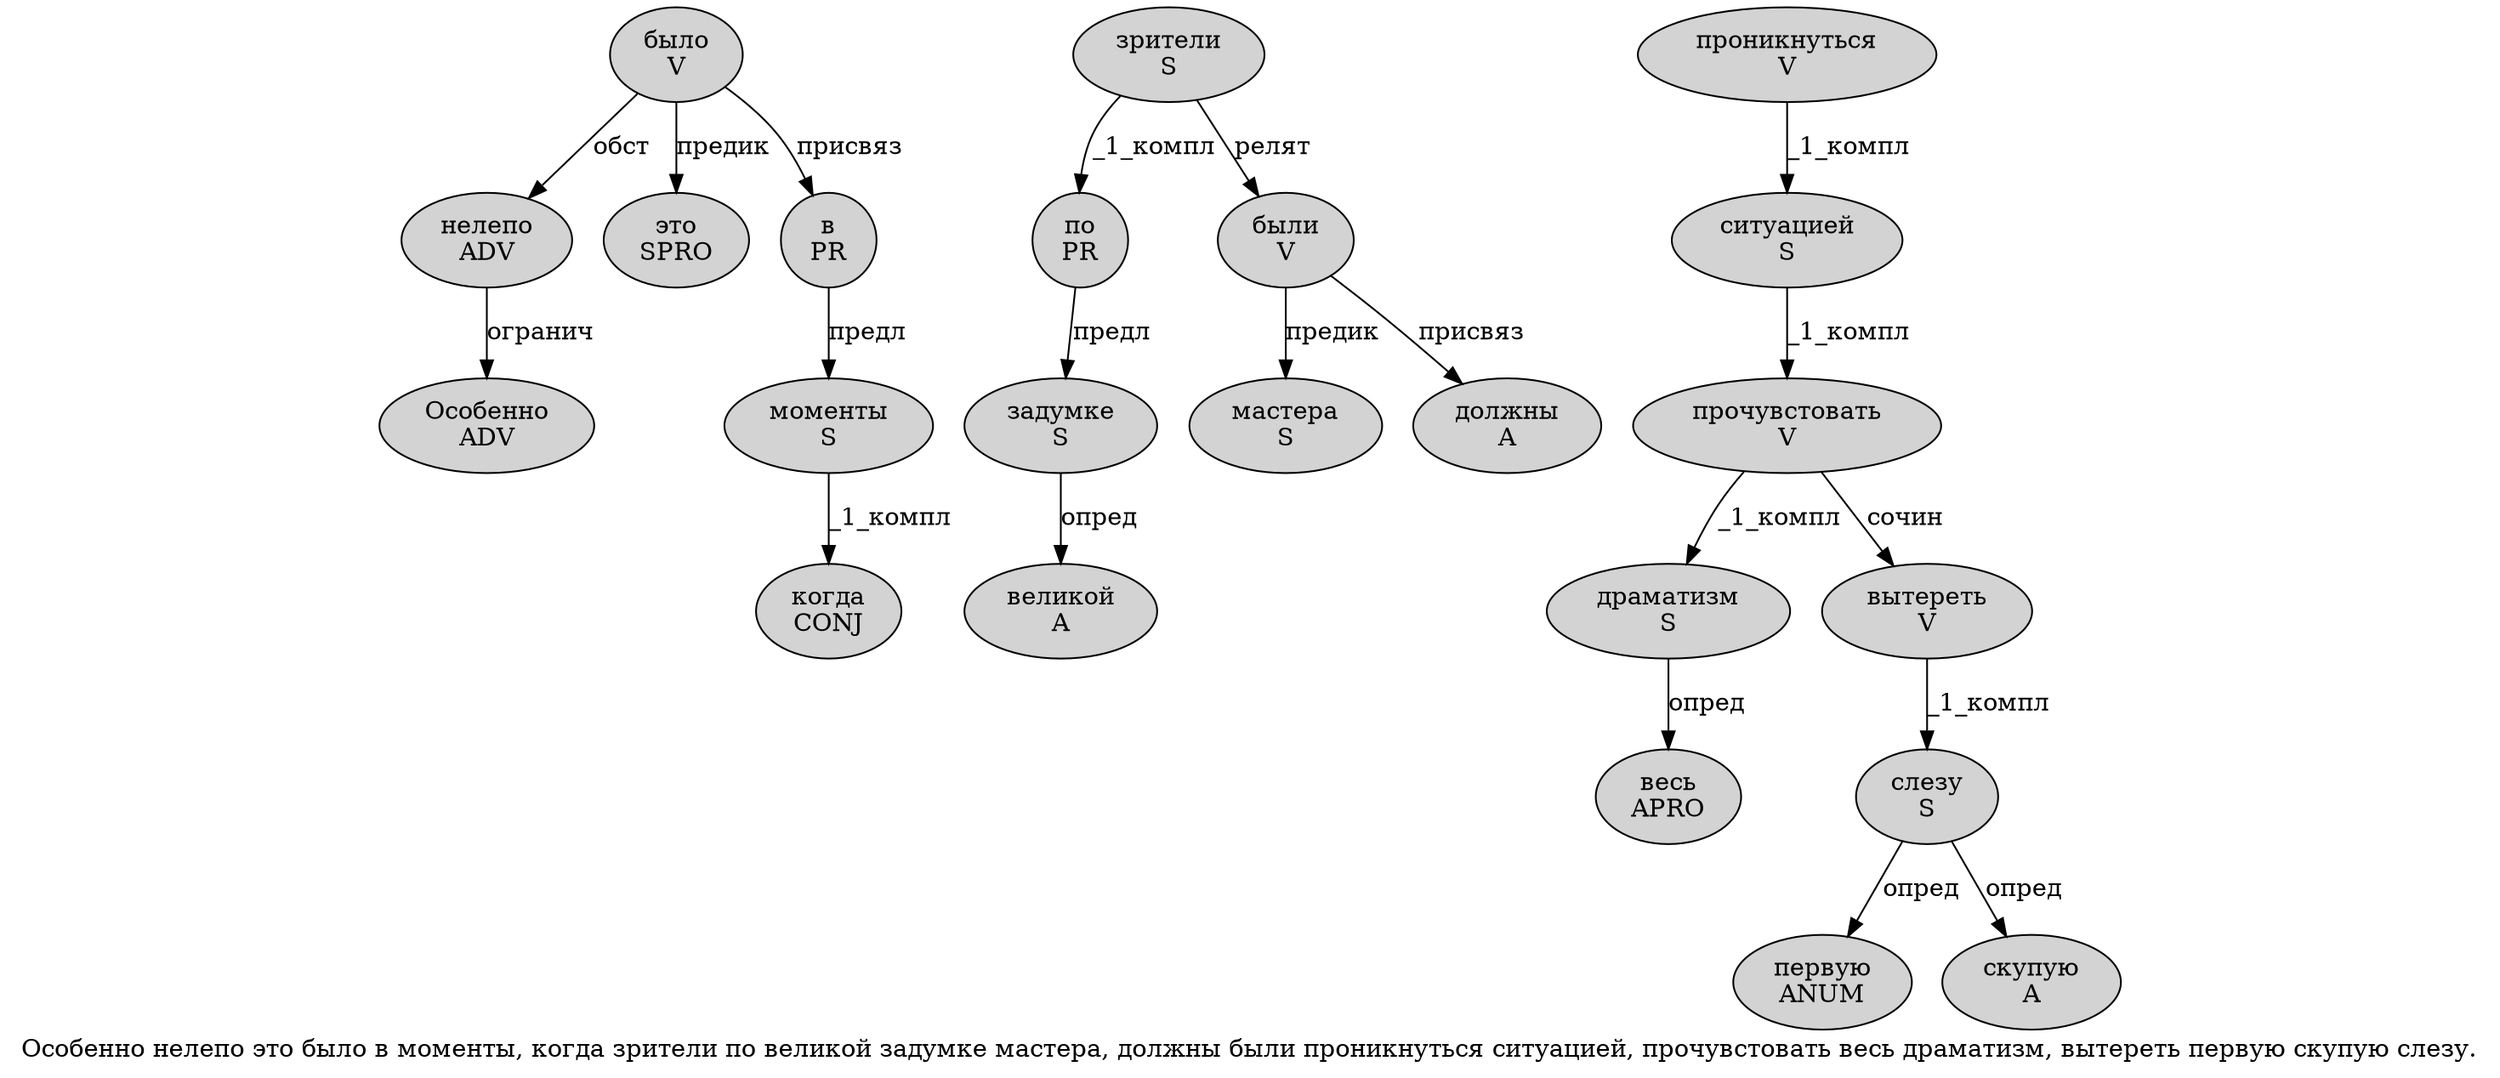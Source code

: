 digraph SENTENCE_2266 {
	graph [label="Особенно нелепо это было в моменты, когда зрители по великой задумке мастера, должны были проникнуться ситуацией, прочувстовать весь драматизм, вытереть первую скупую слезу."]
	node [style=filled]
		0 [label="Особенно
ADV" color="" fillcolor=lightgray penwidth=1 shape=ellipse]
		1 [label="нелепо
ADV" color="" fillcolor=lightgray penwidth=1 shape=ellipse]
		2 [label="это
SPRO" color="" fillcolor=lightgray penwidth=1 shape=ellipse]
		3 [label="было
V" color="" fillcolor=lightgray penwidth=1 shape=ellipse]
		4 [label="в
PR" color="" fillcolor=lightgray penwidth=1 shape=ellipse]
		5 [label="моменты
S" color="" fillcolor=lightgray penwidth=1 shape=ellipse]
		7 [label="когда
CONJ" color="" fillcolor=lightgray penwidth=1 shape=ellipse]
		8 [label="зрители
S" color="" fillcolor=lightgray penwidth=1 shape=ellipse]
		9 [label="по
PR" color="" fillcolor=lightgray penwidth=1 shape=ellipse]
		10 [label="великой
A" color="" fillcolor=lightgray penwidth=1 shape=ellipse]
		11 [label="задумке
S" color="" fillcolor=lightgray penwidth=1 shape=ellipse]
		12 [label="мастера
S" color="" fillcolor=lightgray penwidth=1 shape=ellipse]
		14 [label="должны
A" color="" fillcolor=lightgray penwidth=1 shape=ellipse]
		15 [label="были
V" color="" fillcolor=lightgray penwidth=1 shape=ellipse]
		16 [label="проникнуться
V" color="" fillcolor=lightgray penwidth=1 shape=ellipse]
		17 [label="ситуацией
S" color="" fillcolor=lightgray penwidth=1 shape=ellipse]
		19 [label="прочувстовать
V" color="" fillcolor=lightgray penwidth=1 shape=ellipse]
		20 [label="весь
APRO" color="" fillcolor=lightgray penwidth=1 shape=ellipse]
		21 [label="драматизм
S" color="" fillcolor=lightgray penwidth=1 shape=ellipse]
		23 [label="вытереть
V" color="" fillcolor=lightgray penwidth=1 shape=ellipse]
		24 [label="первую
ANUM" color="" fillcolor=lightgray penwidth=1 shape=ellipse]
		25 [label="скупую
A" color="" fillcolor=lightgray penwidth=1 shape=ellipse]
		26 [label="слезу
S" color="" fillcolor=lightgray penwidth=1 shape=ellipse]
			3 -> 1 [label="обст"]
			3 -> 2 [label="предик"]
			3 -> 4 [label="присвяз"]
			17 -> 19 [label="_1_компл"]
			9 -> 11 [label="предл"]
			4 -> 5 [label="предл"]
			15 -> 12 [label="предик"]
			15 -> 14 [label="присвяз"]
			23 -> 26 [label="_1_компл"]
			26 -> 24 [label="опред"]
			26 -> 25 [label="опред"]
			16 -> 17 [label="_1_компл"]
			21 -> 20 [label="опред"]
			11 -> 10 [label="опред"]
			5 -> 7 [label="_1_компл"]
			1 -> 0 [label="огранич"]
			19 -> 21 [label="_1_компл"]
			19 -> 23 [label="сочин"]
			8 -> 9 [label="_1_компл"]
			8 -> 15 [label="релят"]
}